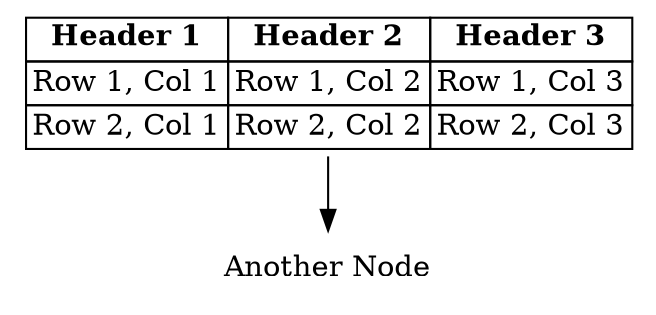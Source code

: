 digraph G {
    // Definir el estilo de los nodos
    node [shape=plaintext];

    // Definir nodos con contenido de tabla
    A [label=< 
        <table border="0" cellborder="1" cellspacing="0">
            <tr>
                <td><b>Header 1</b></td>
                <td><b>Header 2</b></td>
                <td><b>Header 3</b></td>
            </tr>
            <tr>
                <td>Row 1, Col 1</td>
                <td>Row 1, Col 2</td>
                <td>Row 1, Col 3</td>
            </tr>
            <tr>
                <td>Row 2, Col 1</td>
                <td>Row 2, Col 2</td>
                <td>Row 2, Col 3</td>
            </tr>
        </table>
    >];

    B [label="Another Node"];

    // Definir aristas (edges)
    A -> B;
}
